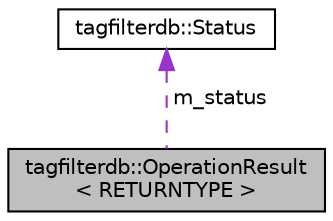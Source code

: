 digraph "tagfilterdb::OperationResult&lt; RETURNTYPE &gt;"
{
 // LATEX_PDF_SIZE
  edge [fontname="Helvetica",fontsize="10",labelfontname="Helvetica",labelfontsize="10"];
  node [fontname="Helvetica",fontsize="10",shape=record];
  Node1 [label="tagfilterdb::OperationResult\l\< RETURNTYPE \>",height=0.2,width=0.4,color="black", fillcolor="grey75", style="filled", fontcolor="black",tooltip="Template class for representing the result of an operation, including a return value and status."];
  Node2 -> Node1 [dir="back",color="darkorchid3",fontsize="10",style="dashed",label=" m_status" ];
  Node2 [label="tagfilterdb::Status",height=0.2,width=0.4,color="black", fillcolor="white", style="filled",URL="$classtagfilterdb_1_1Status.html",tooltip="Class representing the status of an operation, including success or various error states."];
}
